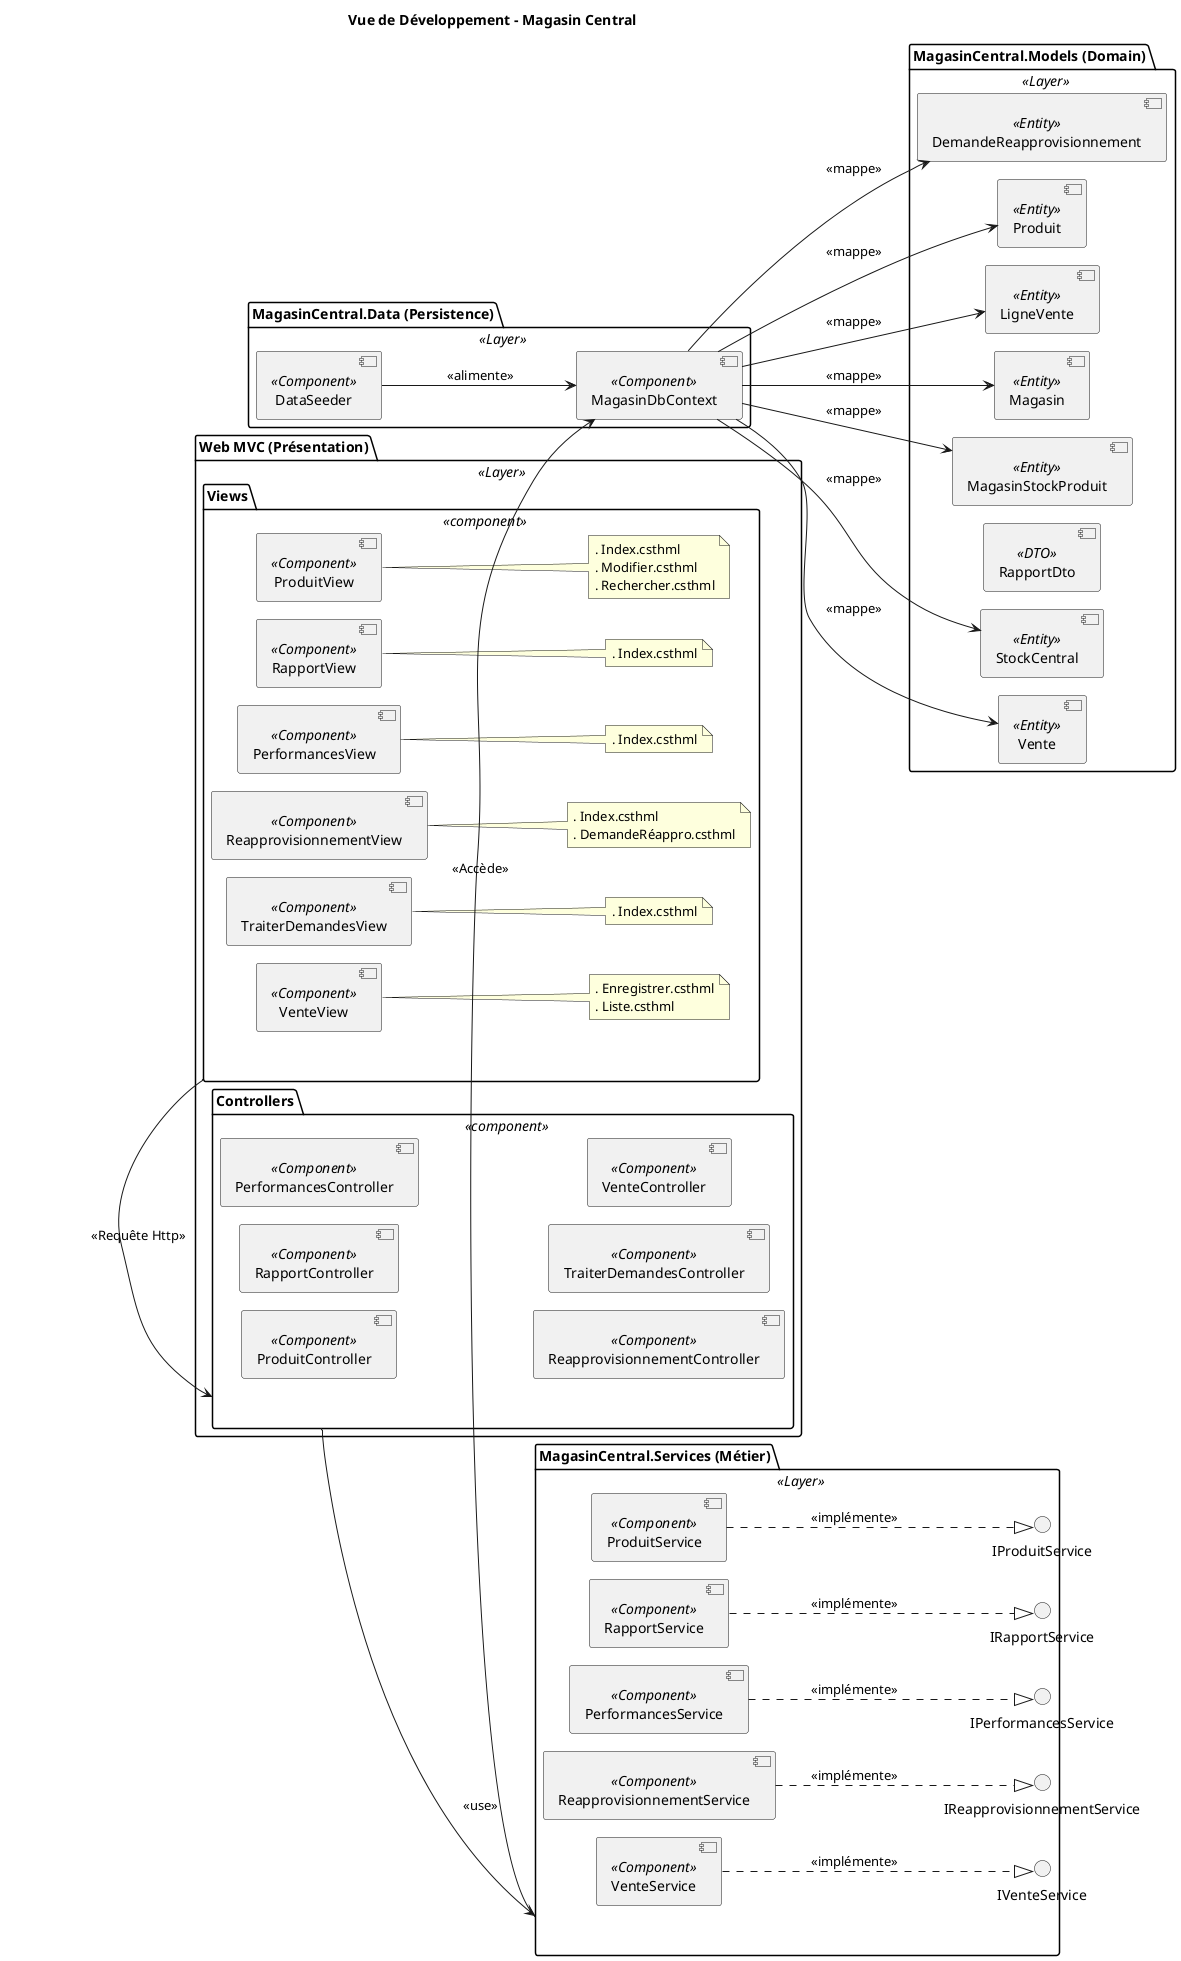 @startuml VueDéveloppement_MagasinCentral
title Vue de Développement - Magasin Central
!pragma layout smetana
left to right direction

skinparam component {
  horizontalSpacing 40
  verticalSpacing 30
}
skinparam package {
  padding 20
}

package "Web MVC (Présentation)" as WebMVC <<Layer>> {
  package "Views" as view <<component>> {
    [ProduitView] <<Component>>
      note right of [ProduitView]
        . Index.csthml
        . Modifier.csthml
        . Rechercher.csthml
      end note
    [RapportView] <<Component>>
      note right of [RapportView]
        . Index.csthml
      end note
    [PerformancesView] <<Component>>
      note right of [PerformancesView]
        . Index.csthml
      end note
    [ReapprovisionnementView] <<Component>>
      note right of [ReapprovisionnementView]
        . Index.csthml
        . DemandeRéappro.csthml
      end note
    [TraiterDemandesView] <<Component>>
      note right of [TraiterDemandesView]
        . Index.csthml
      end note
    [VenteView] <<Component>>
      note right of [VenteView]
        . Enregistrer.csthml
        . Liste.csthml
      end note
  }

  package "Controllers" as controller <<component>> {
    [ProduitController] <<Component>>
    [RapportController] <<Component>>
    [PerformancesController] <<Component>>
    [ReapprovisionnementController] <<Component>>
    [TraiterDemandesController] <<Component>>
    [VenteController] <<Component>>
  }
}

package "MagasinCentral.Services (Métier)" as Services <<Layer>> {
  interface IProduitService
  interface IRapportService
  interface IPerformancesService
  interface IReapprovisionnementService
  interface IVenteService

  [ProduitService] <<Component>>
  [RapportService] <<Component>>
  [PerformancesService] <<Component>>
  [ReapprovisionnementService] <<Component>>
  [VenteService] <<Component>>
}

package "MagasinCentral.Data (Persistence)" as Contexte <<Layer>> {
  [MagasinDbContext] <<Component>>
  [DataSeeder] <<Component>>
}

package "MagasinCentral.Models (Domain)" as Models <<Layer>> {
  [DemandeReapprovisionnement] <<Entity>>
  [Produit] <<Entity>>
  [LigneVente] <<Entity>>
  [Magasin] <<Entity>>
  [MagasinStockProduit] <<Entity>>
  [RapportDto] <<DTO>>
  [StockCentral] <<Entity>>
  [Vente] <<Entity>>
}

controller --> Services : <<use>>
view -> controller : <<Requête Http>>

[ProduitService] ..|> IProduitService : <<implémente>>
[RapportService] ..|> IRapportService : <<implémente>>
[PerformancesService] ..|> IPerformancesService : <<implémente>>
[ReapprovisionnementService] ..|> IReapprovisionnementService : <<implémente>>
[VenteService] ..|> IVenteService : <<implémente>>

Services -> MagasinDbContext : <<Accède>>

MagasinDbContext --> DemandeReapprovisionnement : <<mappe>>
MagasinDbContext --> Produit : <<mappe>>
MagasinDbContext --> LigneVente : <<mappe>>
MagasinDbContext --> Magasin : <<mappe>>
MagasinDbContext --> MagasinStockProduit : <<mappe>>
MagasinDbContext --> StockCentral : <<mappe>>
MagasinDbContext --> Vente : <<mappe>>

DataSeeder --> MagasinDbContext : <<alimente>>


@enduml
